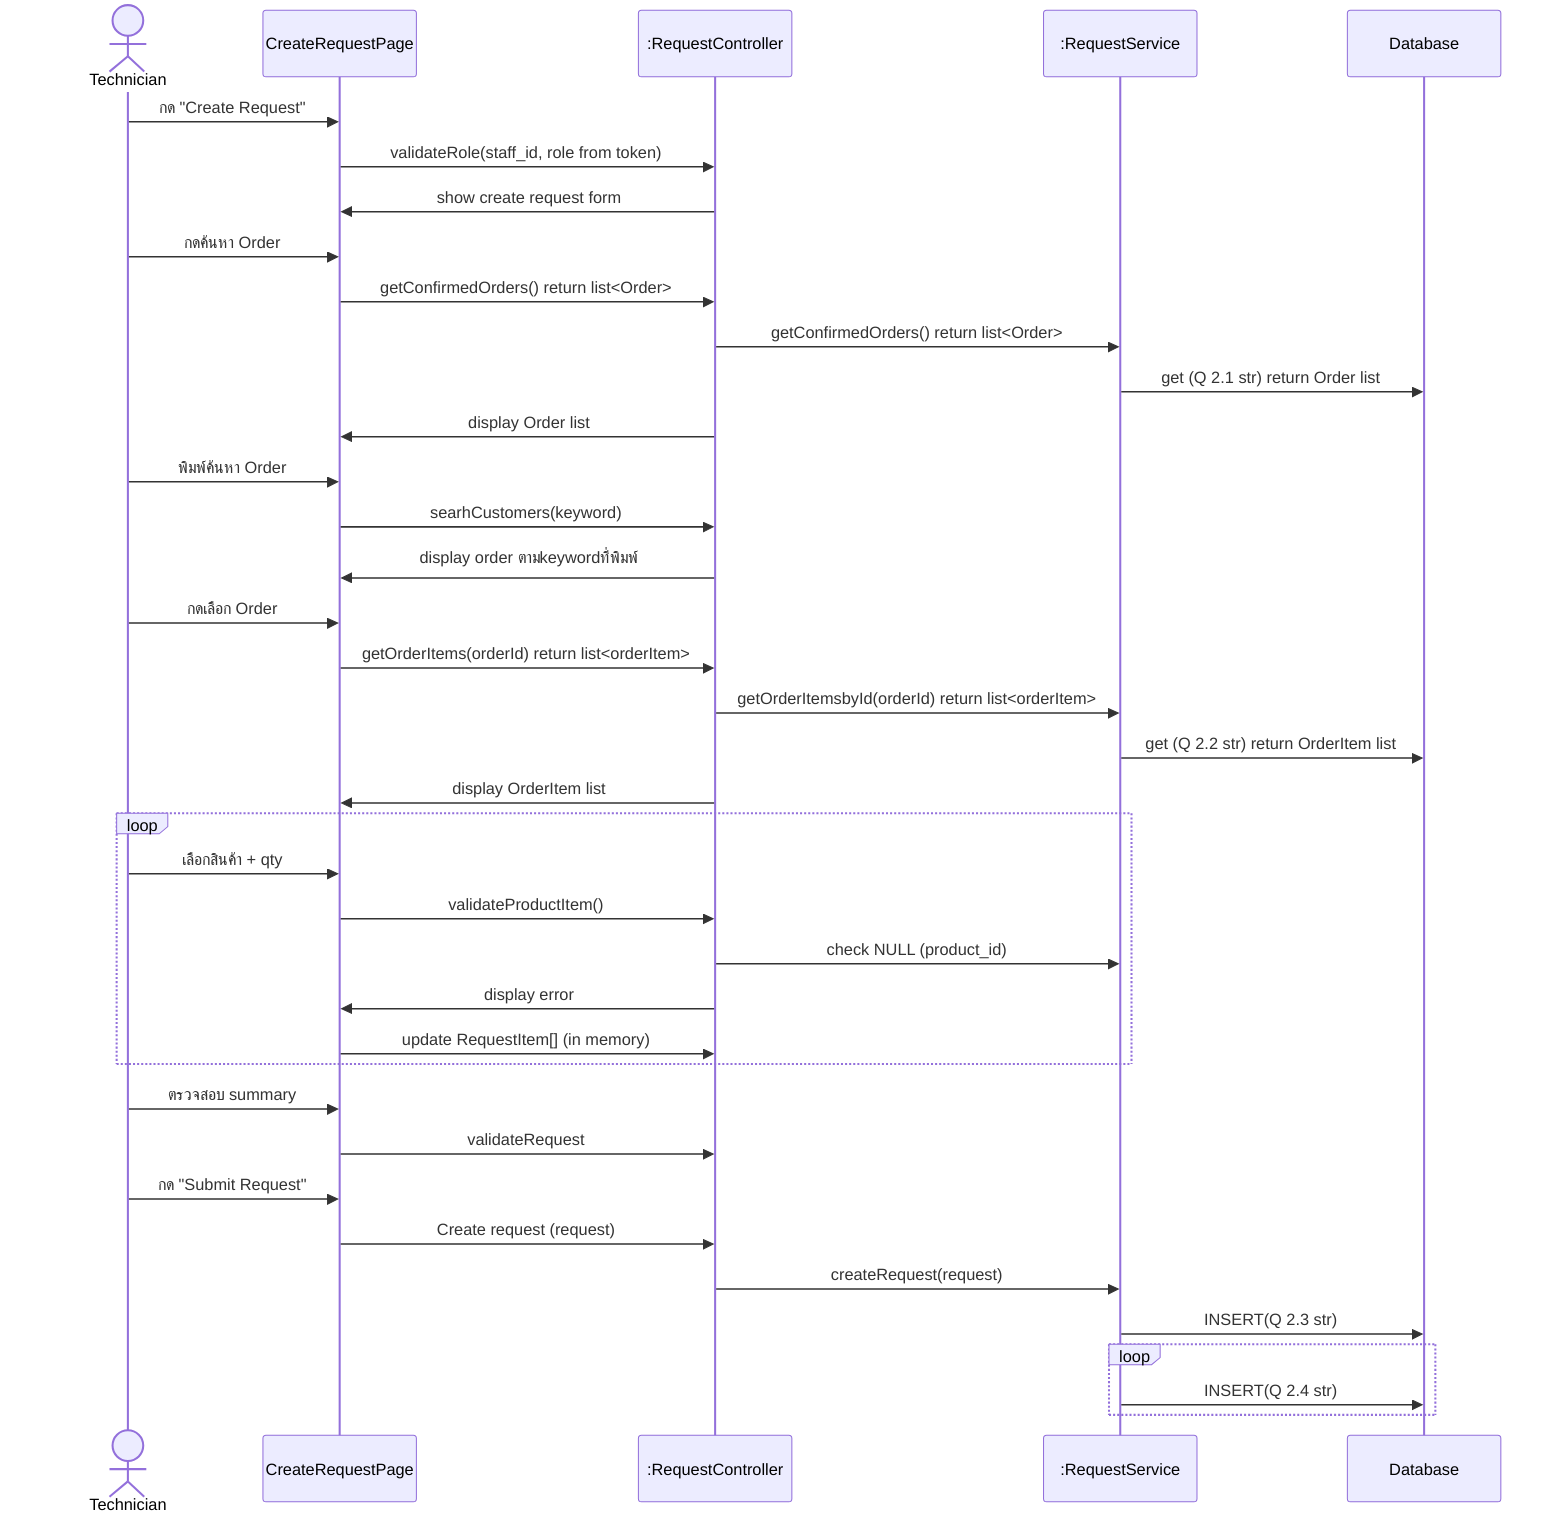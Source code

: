 sequenceDiagram
    actor Technician
    participant UI as CreateRequestPage
    participant C as :RequestController
    participant S as :RequestService
    participant DB as Database

    Technician ->> UI: กด "Create Request"
    UI ->> C: validateRole(staff_id, role from token)
    C ->> UI: show create request form

    Technician ->> UI: กดค้นหา Order
    UI ->> C: getConfirmedOrders() return list<Order>
    C ->> S: getConfirmedOrders()  return list<Order>
    S ->> DB: get (Q 2.1 str) return Order list
    C ->> UI: display Order list

    Technician ->> UI: พิมพ์ค้นหา Order
    UI ->> C:searhCustomers(keyword)
    C ->> UI:display order ตามkeywordที่พิมพ์
    Technician ->> UI: กดเลือก Order
    UI ->> C: getOrderItems(orderId) return list<orderItem>
    C ->> S: getOrderItemsbyId(orderId) return list<orderItem>
    S ->> DB: get (Q 2.2 str) return OrderItem list
    C ->> UI: display OrderItem list
    loop
        Technician ->> UI: เลือกสินค้า + qty
        UI ->> C: validateProductItem()
        C ->> S: check NULL (product_id)
        C ->> UI: display error
        UI ->> C: update RequestItem[] (in memory)
    end

    Technician ->> UI: ตรวจสอบ summary
    UI ->> C: validateRequest
    
    Technician ->> UI: กด "Submit Request"
    UI ->> C: Create request (request)
    C ->> S: createRequest(request)
    S ->> DB: INSERT(Q 2.3 str) 
    loop
        S ->> DB: INSERT(Q 2.4 str)
    end